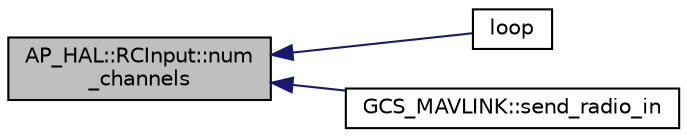 digraph "AP_HAL::RCInput::num_channels"
{
 // INTERACTIVE_SVG=YES
  edge [fontname="Helvetica",fontsize="10",labelfontname="Helvetica",labelfontsize="10"];
  node [fontname="Helvetica",fontsize="10",shape=record];
  rankdir="LR";
  Node1 [label="AP_HAL::RCInput::num\l_channels",height=0.2,width=0.4,color="black", fillcolor="grey75", style="filled", fontcolor="black"];
  Node1 -> Node2 [dir="back",color="midnightblue",fontsize="10",style="solid",fontname="Helvetica"];
  Node2 [label="loop",height=0.2,width=0.4,color="black", fillcolor="white", style="filled",URL="$examples_2RCInput_2RCInput_8cpp.html#a0b33edabd7f1c4e4a0bf32c67269be2f"];
  Node1 -> Node3 [dir="back",color="midnightblue",fontsize="10",style="solid",fontname="Helvetica"];
  Node3 [label="GCS_MAVLINK::send_radio_in",height=0.2,width=0.4,color="black", fillcolor="white", style="filled",URL="$classGCS__MAVLINK.html#a03e7084a4853eca1ecddded452fc3a14"];
}
